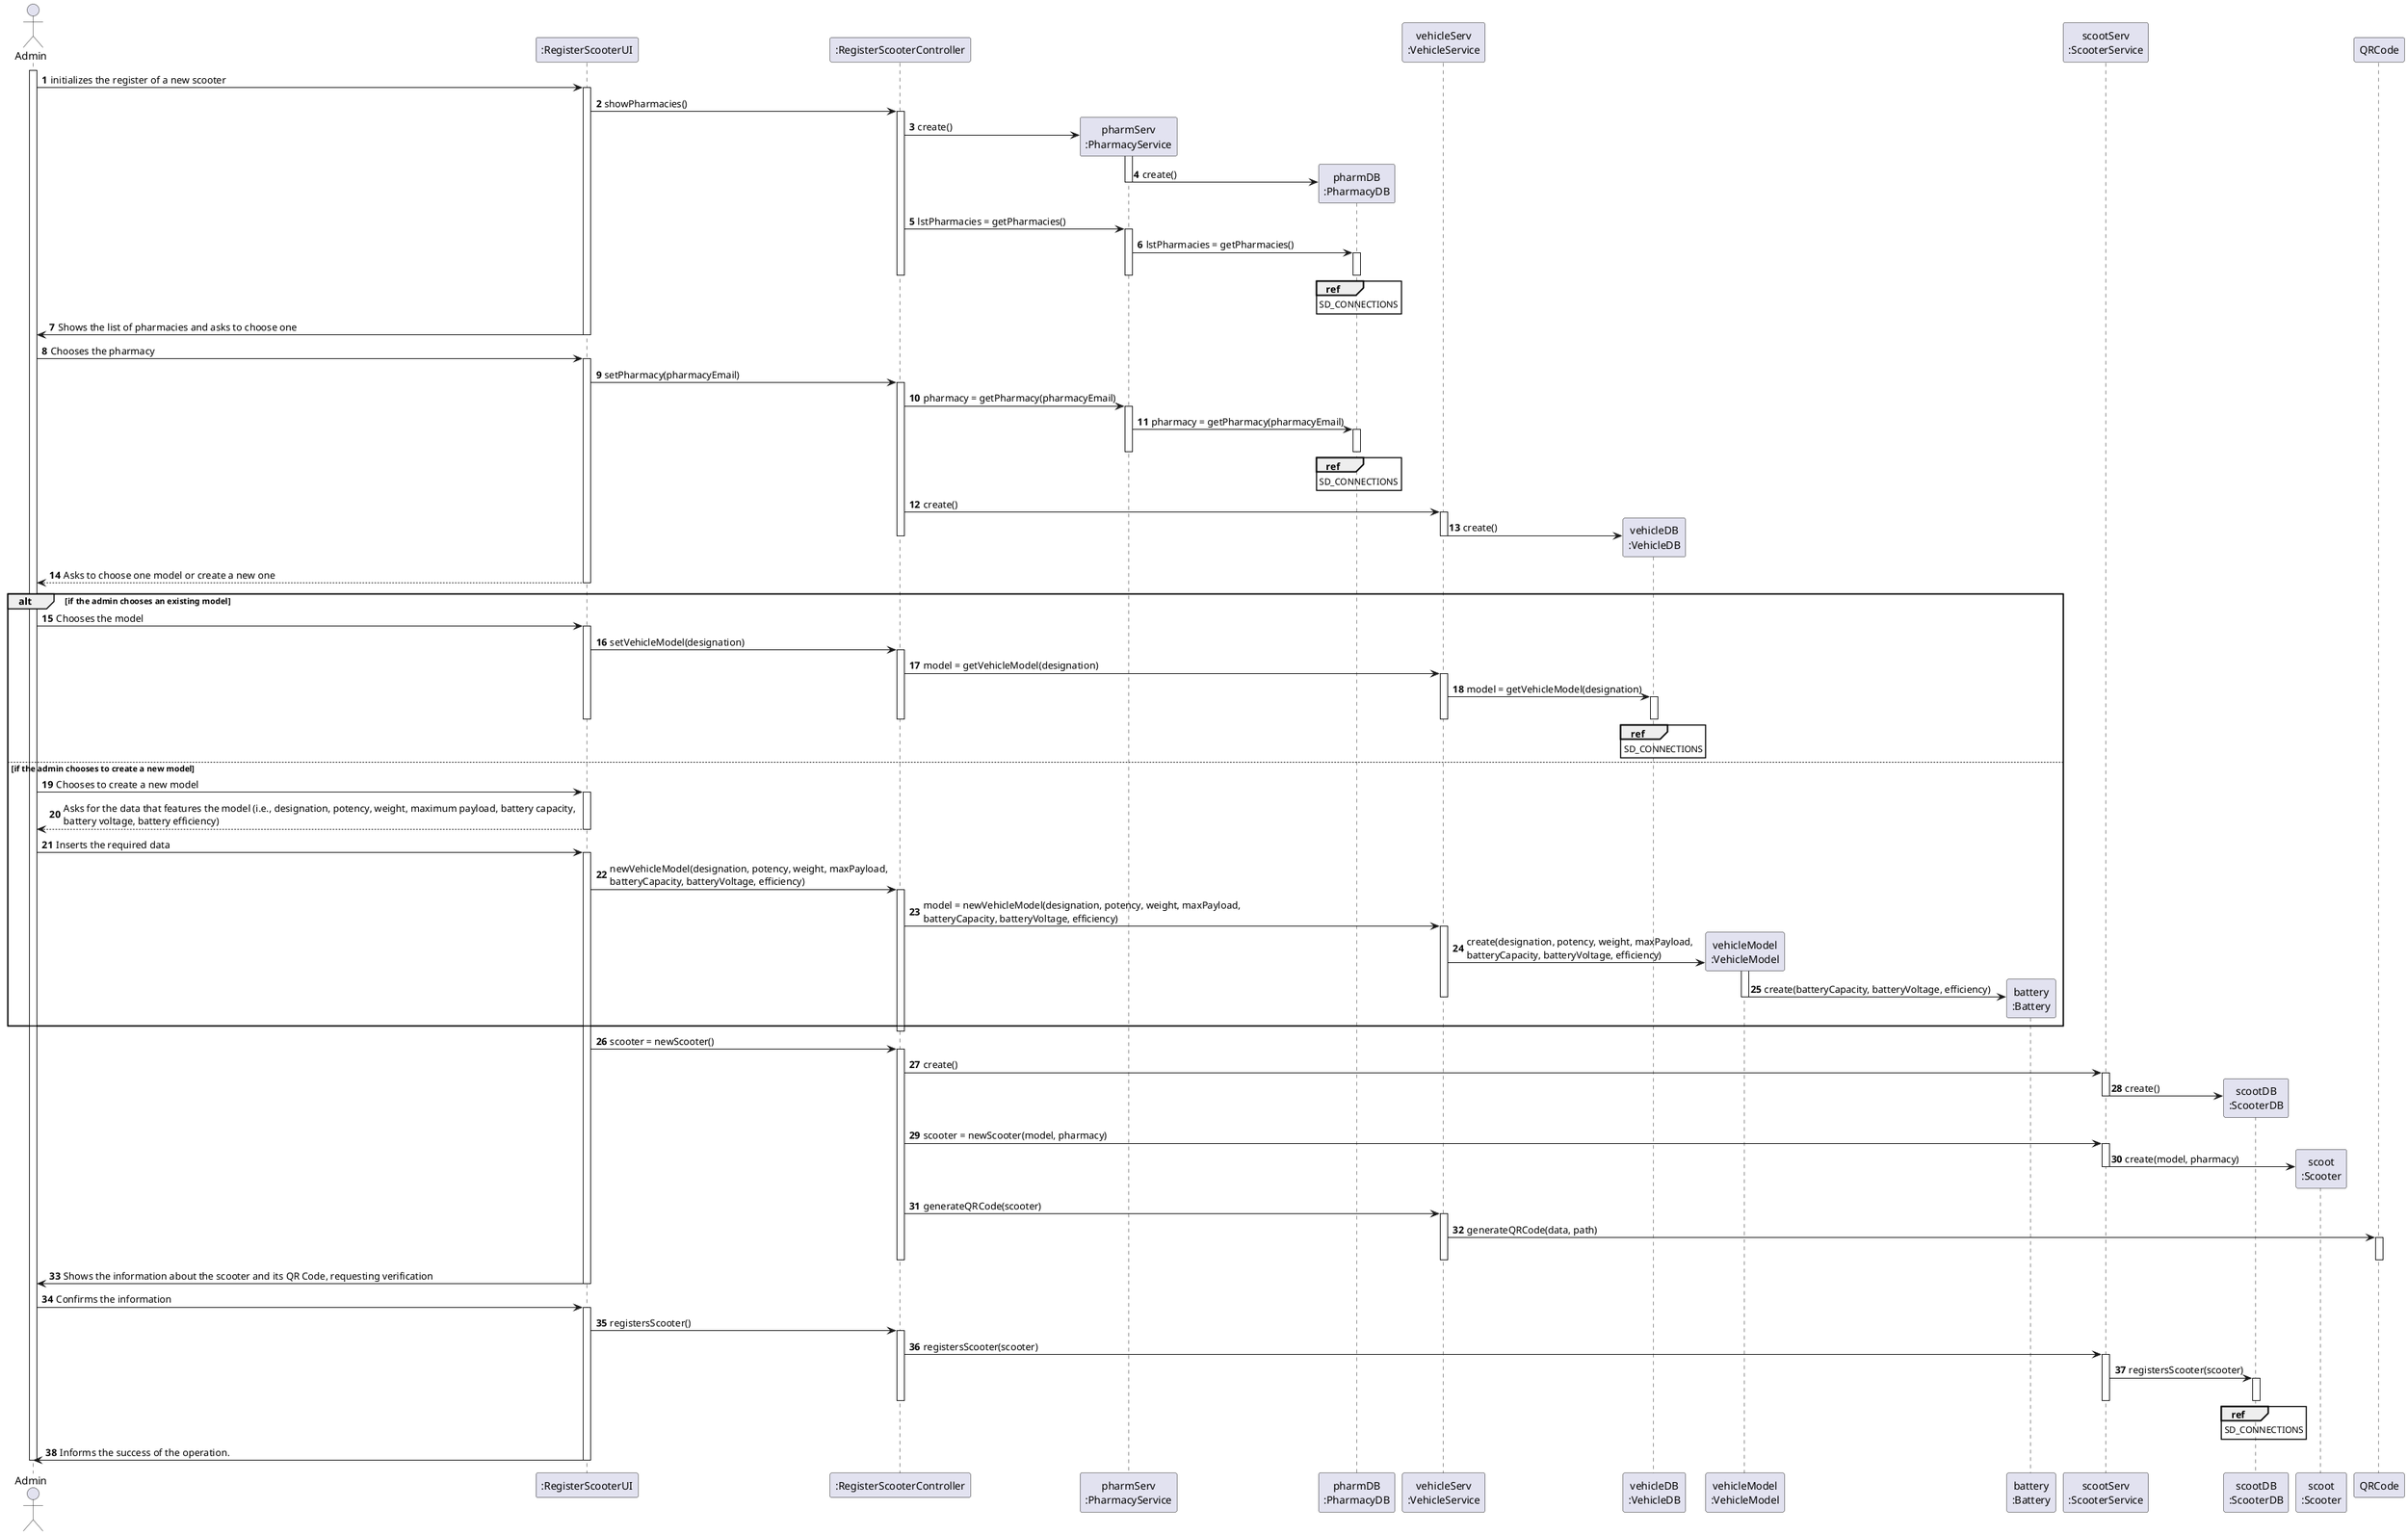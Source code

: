 @startuml
autonumber
actor "Admin" as ADMIN

participant ":RegisterScooterUI" as UI
participant ":RegisterScooterController" as CTRL
participant "pharmServ\n:PharmacyService" as PHS
participant "pharmDB\n:PharmacyDB" as PHDB
participant "vehicleServ\n:VehicleService" as VS
participant "vehicleDB\n:VehicleDB" as VDB
participant "vehicleModel\n:VehicleModel" as VM
participant "battery\n:Battery" as B
participant "scootServ\n:ScooterService" as SS
participant "scootDB\n:ScooterDB" as SDB
participant "scoot\n:Scooter" as SC
participant "QRCode" as QR

activate ADMIN

ADMIN -> UI : initializes the register of a new scooter
activate UI
UI -> CTRL : showPharmacies()
activate CTRL
CTRL -> PHS ** : create()
activate PHS
PHS -> PHDB ** : create()
deactivate PHS
CTRL -> PHS : lstPharmacies = getPharmacies()
activate PHS
PHS -> PHDB : lstPharmacies = getPharmacies()
activate PHDB
ref over PHDB
SD_CONNECTIONS
end ref
deactivate PHDB
deactivate PHS
deactivate CTRL
UI -> ADMIN : Shows the list of pharmacies and asks to choose one
deactivate UI

ADMIN -> UI : Chooses the pharmacy
activate UI

UI -> CTRL : setPharmacy(pharmacyEmail)
activate CTRL
CTRL -> PHS : pharmacy = getPharmacy(pharmacyEmail)
activate PHS
PHS -> PHDB : pharmacy = getPharmacy(pharmacyEmail)
activate PHDB
ref over PHDB
SD_CONNECTIONS
end ref
deactivate PHDB
deactivate PHS
CTRL -> VS : create()
activate VS
VS -> VDB ** : create()
deactivate VS
deactivate CTRL

UI --> ADMIN : Asks to choose one model or create a new one
deactivate UI
alt if the admin chooses an existing model
ADMIN -> UI : Chooses the model
activate UI
UI -> CTRL : setVehicleModel(designation)
activate CTRL
CTRL -> VS : model = getVehicleModel(designation)
activate VS
VS -> VDB : model = getVehicleModel(designation)
activate VDB
ref over VDB
SD_CONNECTIONS
end ref
deactivate VDB
deactivate VS
deactivate CTRL
deactivate UI
else if the admin chooses to create a new model
ADMIN -> UI : Chooses to create a new model
activate UI
UI --> ADMIN : Asks for the data that features the model (i.e., designation, potency, weight, maximum payload, battery capacity, \nbattery voltage, battery efficiency)
deactivate UI
ADMIN -> UI : Inserts the required data
activate UI

UI -> CTRL : newVehicleModel(designation, potency, weight, maxPayload,\nbatteryCapacity, batteryVoltage, efficiency)
activate CTRL

CTRL -> VS : model = newVehicleModel(designation, potency, weight, maxPayload,\nbatteryCapacity, batteryVoltage, efficiency)
activate VS
VS -> VM ** : create(designation, potency, weight, maxPayload,\nbatteryCapacity, batteryVoltage, efficiency)
activate VM
VM -> B ** : create(batteryCapacity, batteryVoltage, efficiency)
deactivate VM
deactivate VS
end alt
deactivate CTRL
UI -> CTRL : scooter = newScooter()
activate CTRL
CTRL -> SS : create()
activate SS
SS -> SDB ** : create()
deactivate SS

CTRL -> SS : scooter = newScooter(model, pharmacy)
activate SS
SS -> SC ** : create(model, pharmacy)
deactivate SS

CTRL -> VS : generateQRCode(scooter)
activate VS
VS -> QR : generateQRCode(data, path)
activate QR
deactivate QR
deactivate VS
deactivate CTRL

UI -> ADMIN : Shows the information about the scooter and its QR Code, requesting verification
deactivate UI

ADMIN -> UI : Confirms the information
activate UI
UI -> CTRL : registersScooter()
activate CTRL
CTRL -> SS : registersScooter(scooter)
activate SS
SS -> SDB : registersScooter(scooter)
activate SDB
ref over SDB
SD_CONNECTIONS
end ref
deactivate SDB
deactivate SS
deactivate CTRL
UI -> ADMIN : Informs the success of the operation.
deactivate UI

deactivate ADMIN

@enduml

